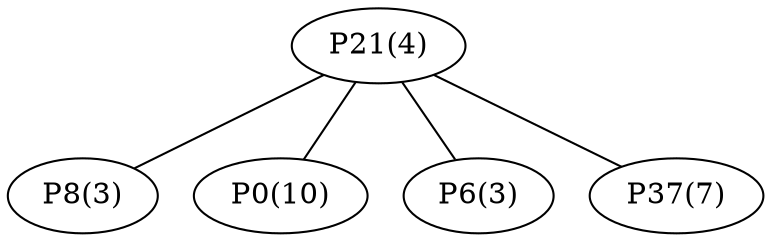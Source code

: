 graph network {
	"P21(4)";
	"P8(3)";
	"P0(10)";
	"P6(3)";
	"P37(7)";
	"P21(4)" -- "P8(3)";
	"P21(4)" -- "P0(10)";
	"P21(4)" -- "P6(3)";
	"P21(4)" -- "P37(7)";
}